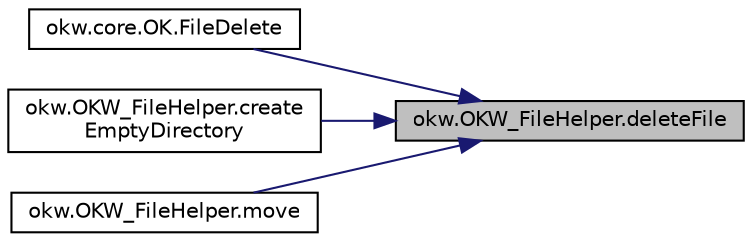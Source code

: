 digraph "okw.OKW_FileHelper.deleteFile"
{
 // INTERACTIVE_SVG=YES
 // LATEX_PDF_SIZE
  edge [fontname="Helvetica",fontsize="10",labelfontname="Helvetica",labelfontsize="10"];
  node [fontname="Helvetica",fontsize="10",shape=record];
  rankdir="RL";
  Node21 [label="okw.OKW_FileHelper.deleteFile",height=0.2,width=0.4,color="black", fillcolor="grey75", style="filled", fontcolor="black",tooltip="Löscht die gegebene Datei fpsPaFiNa."];
  Node21 -> Node22 [dir="back",color="midnightblue",fontsize="10",style="solid",fontname="Helvetica"];
  Node22 [label="okw.core.OK.FileDelete",height=0.2,width=0.4,color="black", fillcolor="white", style="filled",URL="$classokw_1_1core_1_1_o_k.html#aef8ea8cabf9dfb28aef18611f69b5af3",tooltip="Löscht die gegebene Datei."];
  Node21 -> Node23 [dir="back",color="midnightblue",fontsize="10",style="solid",fontname="Helvetica"];
  Node23 [label="okw.OKW_FileHelper.create\lEmptyDirectory",height=0.2,width=0.4,color="black", fillcolor="white", style="filled",URL="$classokw_1_1_o_k_w___file_helper.html#a3f1e666538681aaa975fde389b707ee7",tooltip=" "];
  Node21 -> Node24 [dir="back",color="midnightblue",fontsize="10",style="solid",fontname="Helvetica"];
  Node24 [label="okw.OKW_FileHelper.move",height=0.2,width=0.4,color="black", fillcolor="white", style="filled",URL="$classokw_1_1_o_k_w___file_helper.html#a3002a43c90d8b9c368d68642d586defd",tooltip="Verschiebt die gegeben Quell-Datei zu einer neuen Ziel-Datei."];
}
